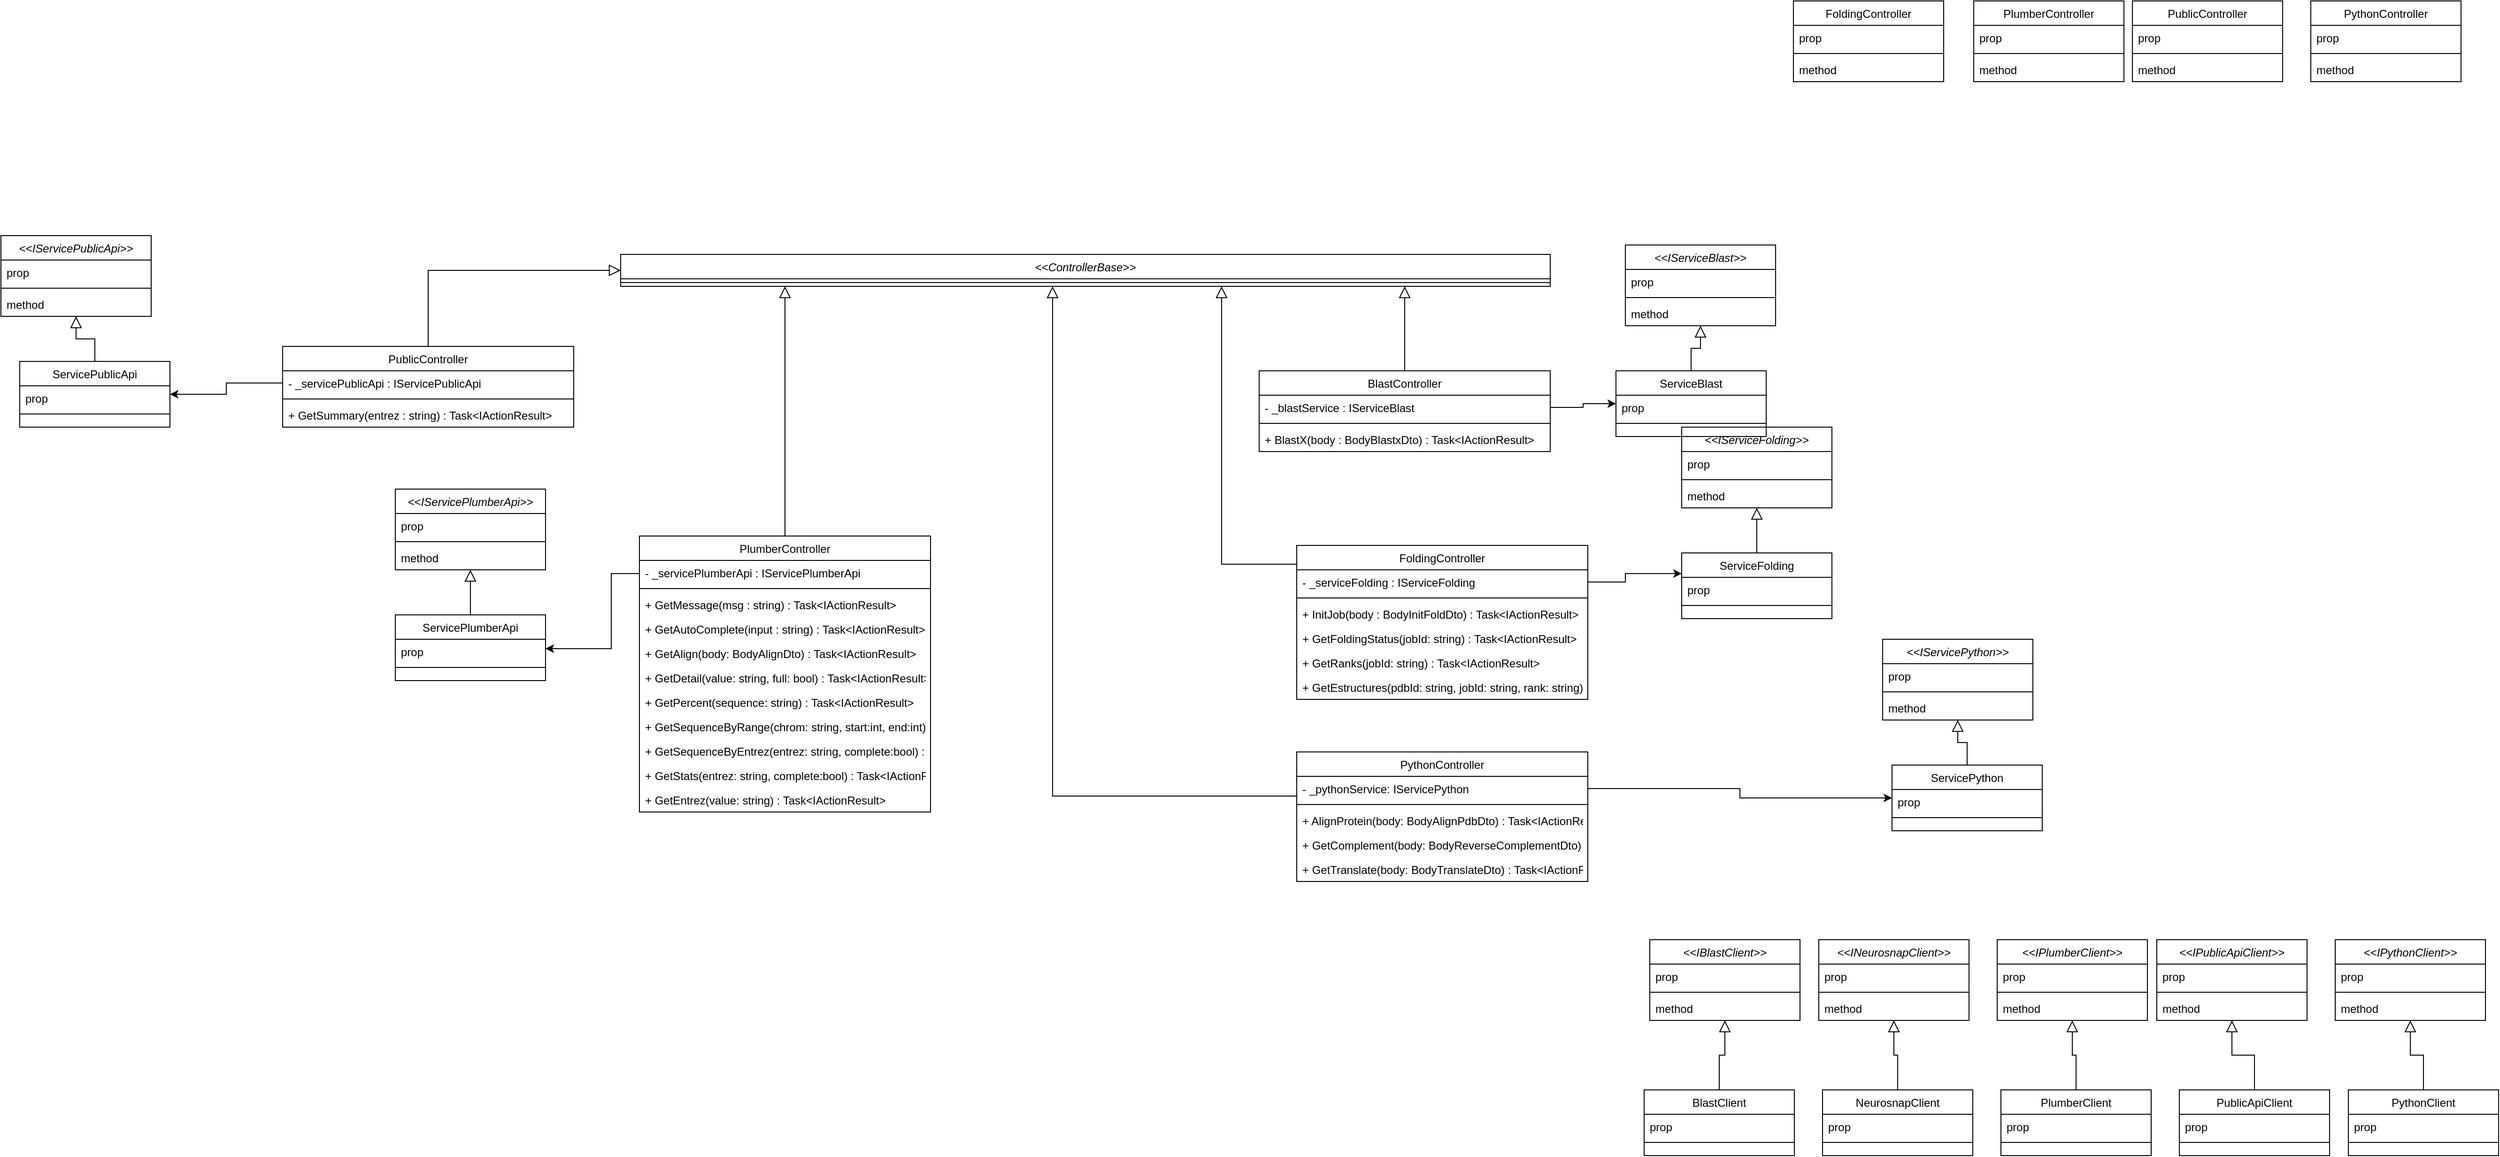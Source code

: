 <mxfile version="28.2.7">
  <diagram name="Page-1" id="tyk1b5Yv3DxGNbRm2OJT">
    <mxGraphModel dx="3796" dy="1954" grid="1" gridSize="10" guides="1" tooltips="1" connect="1" arrows="1" fold="1" page="1" pageScale="1" pageWidth="827" pageHeight="1169" math="0" shadow="0">
      <root>
        <mxCell id="0" />
        <mxCell id="1" parent="0" />
        <mxCell id="YwcAQAlFdVdN4BI-nAPj-1" value="&lt;&lt;IBlastClient&gt;&gt;" style="swimlane;fontStyle=2;align=center;verticalAlign=top;childLayout=stackLayout;horizontal=1;startSize=26;horizontalStack=0;resizeParent=1;resizeLast=0;collapsible=1;marginBottom=0;rounded=0;shadow=0;strokeWidth=1;" parent="1" vertex="1">
          <mxGeometry x="166" y="500" width="160" height="86" as="geometry">
            <mxRectangle x="230" y="140" width="160" height="26" as="alternateBounds" />
          </mxGeometry>
        </mxCell>
        <mxCell id="YwcAQAlFdVdN4BI-nAPj-2" value="prop" style="text;align=left;verticalAlign=top;spacingLeft=4;spacingRight=4;overflow=hidden;rotatable=0;points=[[0,0.5],[1,0.5]];portConstraint=eastwest;" parent="YwcAQAlFdVdN4BI-nAPj-1" vertex="1">
          <mxGeometry y="26" width="160" height="26" as="geometry" />
        </mxCell>
        <mxCell id="YwcAQAlFdVdN4BI-nAPj-5" value="" style="line;html=1;strokeWidth=1;align=left;verticalAlign=middle;spacingTop=-1;spacingLeft=3;spacingRight=3;rotatable=0;labelPosition=right;points=[];portConstraint=eastwest;" parent="YwcAQAlFdVdN4BI-nAPj-1" vertex="1">
          <mxGeometry y="52" width="160" height="8" as="geometry" />
        </mxCell>
        <mxCell id="YwcAQAlFdVdN4BI-nAPj-6" value="method" style="text;align=left;verticalAlign=top;spacingLeft=4;spacingRight=4;overflow=hidden;rotatable=0;points=[[0,0.5],[1,0.5]];portConstraint=eastwest;" parent="YwcAQAlFdVdN4BI-nAPj-1" vertex="1">
          <mxGeometry y="60" width="160" height="26" as="geometry" />
        </mxCell>
        <mxCell id="YwcAQAlFdVdN4BI-nAPj-14" value="BlastClient" style="swimlane;fontStyle=0;align=center;verticalAlign=top;childLayout=stackLayout;horizontal=1;startSize=26;horizontalStack=0;resizeParent=1;resizeLast=0;collapsible=1;marginBottom=0;rounded=0;shadow=0;strokeWidth=1;" parent="1" vertex="1">
          <mxGeometry x="160" y="660" width="160" height="70" as="geometry">
            <mxRectangle x="340" y="380" width="170" height="26" as="alternateBounds" />
          </mxGeometry>
        </mxCell>
        <mxCell id="YwcAQAlFdVdN4BI-nAPj-15" value="prop" style="text;align=left;verticalAlign=top;spacingLeft=4;spacingRight=4;overflow=hidden;rotatable=0;points=[[0,0.5],[1,0.5]];portConstraint=eastwest;" parent="YwcAQAlFdVdN4BI-nAPj-14" vertex="1">
          <mxGeometry y="26" width="160" height="26" as="geometry" />
        </mxCell>
        <mxCell id="YwcAQAlFdVdN4BI-nAPj-16" value="" style="line;html=1;strokeWidth=1;align=left;verticalAlign=middle;spacingTop=-1;spacingLeft=3;spacingRight=3;rotatable=0;labelPosition=right;points=[];portConstraint=eastwest;" parent="YwcAQAlFdVdN4BI-nAPj-14" vertex="1">
          <mxGeometry y="52" width="160" height="8" as="geometry" />
        </mxCell>
        <mxCell id="YwcAQAlFdVdN4BI-nAPj-17" value="" style="endArrow=block;endSize=10;endFill=0;shadow=0;strokeWidth=1;rounded=0;curved=0;edgeStyle=elbowEdgeStyle;elbow=vertical;" parent="1" source="YwcAQAlFdVdN4BI-nAPj-87" target="YwcAQAlFdVdN4BI-nAPj-31" edge="1">
          <mxGeometry width="160" relative="1" as="geometry">
            <mxPoint x="150" y="673" as="sourcePoint" />
            <mxPoint x="250" y="571" as="targetPoint" />
          </mxGeometry>
        </mxCell>
        <mxCell id="YwcAQAlFdVdN4BI-nAPj-31" value="&lt;&lt;INeurosnapClient&gt;&gt;" style="swimlane;fontStyle=2;align=center;verticalAlign=top;childLayout=stackLayout;horizontal=1;startSize=26;horizontalStack=0;resizeParent=1;resizeLast=0;collapsible=1;marginBottom=0;rounded=0;shadow=0;strokeWidth=1;" parent="1" vertex="1">
          <mxGeometry x="346" y="500" width="160" height="86" as="geometry">
            <mxRectangle x="230" y="140" width="160" height="26" as="alternateBounds" />
          </mxGeometry>
        </mxCell>
        <mxCell id="YwcAQAlFdVdN4BI-nAPj-32" value="prop" style="text;align=left;verticalAlign=top;spacingLeft=4;spacingRight=4;overflow=hidden;rotatable=0;points=[[0,0.5],[1,0.5]];portConstraint=eastwest;" parent="YwcAQAlFdVdN4BI-nAPj-31" vertex="1">
          <mxGeometry y="26" width="160" height="26" as="geometry" />
        </mxCell>
        <mxCell id="YwcAQAlFdVdN4BI-nAPj-33" value="" style="line;html=1;strokeWidth=1;align=left;verticalAlign=middle;spacingTop=-1;spacingLeft=3;spacingRight=3;rotatable=0;labelPosition=right;points=[];portConstraint=eastwest;" parent="YwcAQAlFdVdN4BI-nAPj-31" vertex="1">
          <mxGeometry y="52" width="160" height="8" as="geometry" />
        </mxCell>
        <mxCell id="YwcAQAlFdVdN4BI-nAPj-34" value="method" style="text;align=left;verticalAlign=top;spacingLeft=4;spacingRight=4;overflow=hidden;rotatable=0;points=[[0,0.5],[1,0.5]];portConstraint=eastwest;" parent="YwcAQAlFdVdN4BI-nAPj-31" vertex="1">
          <mxGeometry y="60" width="160" height="26" as="geometry" />
        </mxCell>
        <mxCell id="YwcAQAlFdVdN4BI-nAPj-35" value="&lt;&lt;IPlumberClient&gt;&gt;" style="swimlane;fontStyle=2;align=center;verticalAlign=top;childLayout=stackLayout;horizontal=1;startSize=26;horizontalStack=0;resizeParent=1;resizeLast=0;collapsible=1;marginBottom=0;rounded=0;shadow=0;strokeWidth=1;" parent="1" vertex="1">
          <mxGeometry x="536" y="500" width="160" height="86" as="geometry">
            <mxRectangle x="230" y="140" width="160" height="26" as="alternateBounds" />
          </mxGeometry>
        </mxCell>
        <mxCell id="YwcAQAlFdVdN4BI-nAPj-36" value="prop" style="text;align=left;verticalAlign=top;spacingLeft=4;spacingRight=4;overflow=hidden;rotatable=0;points=[[0,0.5],[1,0.5]];portConstraint=eastwest;" parent="YwcAQAlFdVdN4BI-nAPj-35" vertex="1">
          <mxGeometry y="26" width="160" height="26" as="geometry" />
        </mxCell>
        <mxCell id="YwcAQAlFdVdN4BI-nAPj-37" value="" style="line;html=1;strokeWidth=1;align=left;verticalAlign=middle;spacingTop=-1;spacingLeft=3;spacingRight=3;rotatable=0;labelPosition=right;points=[];portConstraint=eastwest;" parent="YwcAQAlFdVdN4BI-nAPj-35" vertex="1">
          <mxGeometry y="52" width="160" height="8" as="geometry" />
        </mxCell>
        <mxCell id="YwcAQAlFdVdN4BI-nAPj-38" value="method" style="text;align=left;verticalAlign=top;spacingLeft=4;spacingRight=4;overflow=hidden;rotatable=0;points=[[0,0.5],[1,0.5]];portConstraint=eastwest;" parent="YwcAQAlFdVdN4BI-nAPj-35" vertex="1">
          <mxGeometry y="60" width="160" height="26" as="geometry" />
        </mxCell>
        <mxCell id="YwcAQAlFdVdN4BI-nAPj-39" value="&lt;&lt;IPublicApiClient&gt;&gt;" style="swimlane;fontStyle=2;align=center;verticalAlign=top;childLayout=stackLayout;horizontal=1;startSize=26;horizontalStack=0;resizeParent=1;resizeLast=0;collapsible=1;marginBottom=0;rounded=0;shadow=0;strokeWidth=1;" parent="1" vertex="1">
          <mxGeometry x="706" y="500" width="160" height="86" as="geometry">
            <mxRectangle x="230" y="140" width="160" height="26" as="alternateBounds" />
          </mxGeometry>
        </mxCell>
        <mxCell id="YwcAQAlFdVdN4BI-nAPj-40" value="prop" style="text;align=left;verticalAlign=top;spacingLeft=4;spacingRight=4;overflow=hidden;rotatable=0;points=[[0,0.5],[1,0.5]];portConstraint=eastwest;" parent="YwcAQAlFdVdN4BI-nAPj-39" vertex="1">
          <mxGeometry y="26" width="160" height="26" as="geometry" />
        </mxCell>
        <mxCell id="YwcAQAlFdVdN4BI-nAPj-41" value="" style="line;html=1;strokeWidth=1;align=left;verticalAlign=middle;spacingTop=-1;spacingLeft=3;spacingRight=3;rotatable=0;labelPosition=right;points=[];portConstraint=eastwest;" parent="YwcAQAlFdVdN4BI-nAPj-39" vertex="1">
          <mxGeometry y="52" width="160" height="8" as="geometry" />
        </mxCell>
        <mxCell id="YwcAQAlFdVdN4BI-nAPj-42" value="method" style="text;align=left;verticalAlign=top;spacingLeft=4;spacingRight=4;overflow=hidden;rotatable=0;points=[[0,0.5],[1,0.5]];portConstraint=eastwest;" parent="YwcAQAlFdVdN4BI-nAPj-39" vertex="1">
          <mxGeometry y="60" width="160" height="26" as="geometry" />
        </mxCell>
        <mxCell id="YwcAQAlFdVdN4BI-nAPj-43" value="&lt;&lt;IPythonClient&gt;&gt;" style="swimlane;fontStyle=2;align=center;verticalAlign=top;childLayout=stackLayout;horizontal=1;startSize=26;horizontalStack=0;resizeParent=1;resizeLast=0;collapsible=1;marginBottom=0;rounded=0;shadow=0;strokeWidth=1;" parent="1" vertex="1">
          <mxGeometry x="896" y="500" width="160" height="86" as="geometry">
            <mxRectangle x="230" y="140" width="160" height="26" as="alternateBounds" />
          </mxGeometry>
        </mxCell>
        <mxCell id="YwcAQAlFdVdN4BI-nAPj-44" value="prop" style="text;align=left;verticalAlign=top;spacingLeft=4;spacingRight=4;overflow=hidden;rotatable=0;points=[[0,0.5],[1,0.5]];portConstraint=eastwest;" parent="YwcAQAlFdVdN4BI-nAPj-43" vertex="1">
          <mxGeometry y="26" width="160" height="26" as="geometry" />
        </mxCell>
        <mxCell id="YwcAQAlFdVdN4BI-nAPj-45" value="" style="line;html=1;strokeWidth=1;align=left;verticalAlign=middle;spacingTop=-1;spacingLeft=3;spacingRight=3;rotatable=0;labelPosition=right;points=[];portConstraint=eastwest;" parent="YwcAQAlFdVdN4BI-nAPj-43" vertex="1">
          <mxGeometry y="52" width="160" height="8" as="geometry" />
        </mxCell>
        <mxCell id="YwcAQAlFdVdN4BI-nAPj-46" value="method" style="text;align=left;verticalAlign=top;spacingLeft=4;spacingRight=4;overflow=hidden;rotatable=0;points=[[0,0.5],[1,0.5]];portConstraint=eastwest;" parent="YwcAQAlFdVdN4BI-nAPj-43" vertex="1">
          <mxGeometry y="60" width="160" height="26" as="geometry" />
        </mxCell>
        <mxCell id="YwcAQAlFdVdN4BI-nAPj-47" value="&lt;&lt;IServiceBlast&gt;&gt;" style="swimlane;fontStyle=2;align=center;verticalAlign=top;childLayout=stackLayout;horizontal=1;startSize=26;horizontalStack=0;resizeParent=1;resizeLast=0;collapsible=1;marginBottom=0;rounded=0;shadow=0;strokeWidth=1;" parent="1" vertex="1">
          <mxGeometry x="140" y="-240" width="160" height="86" as="geometry">
            <mxRectangle x="230" y="140" width="160" height="26" as="alternateBounds" />
          </mxGeometry>
        </mxCell>
        <mxCell id="YwcAQAlFdVdN4BI-nAPj-48" value="prop" style="text;align=left;verticalAlign=top;spacingLeft=4;spacingRight=4;overflow=hidden;rotatable=0;points=[[0,0.5],[1,0.5]];portConstraint=eastwest;" parent="YwcAQAlFdVdN4BI-nAPj-47" vertex="1">
          <mxGeometry y="26" width="160" height="26" as="geometry" />
        </mxCell>
        <mxCell id="YwcAQAlFdVdN4BI-nAPj-49" value="" style="line;html=1;strokeWidth=1;align=left;verticalAlign=middle;spacingTop=-1;spacingLeft=3;spacingRight=3;rotatable=0;labelPosition=right;points=[];portConstraint=eastwest;" parent="YwcAQAlFdVdN4BI-nAPj-47" vertex="1">
          <mxGeometry y="52" width="160" height="8" as="geometry" />
        </mxCell>
        <mxCell id="YwcAQAlFdVdN4BI-nAPj-50" value="method" style="text;align=left;verticalAlign=top;spacingLeft=4;spacingRight=4;overflow=hidden;rotatable=0;points=[[0,0.5],[1,0.5]];portConstraint=eastwest;" parent="YwcAQAlFdVdN4BI-nAPj-47" vertex="1">
          <mxGeometry y="60" width="160" height="26" as="geometry" />
        </mxCell>
        <mxCell id="YwcAQAlFdVdN4BI-nAPj-51" value="&lt;&lt;IServiceFolding&gt;&gt;" style="swimlane;fontStyle=2;align=center;verticalAlign=top;childLayout=stackLayout;horizontal=1;startSize=26;horizontalStack=0;resizeParent=1;resizeLast=0;collapsible=1;marginBottom=0;rounded=0;shadow=0;strokeWidth=1;" parent="1" vertex="1">
          <mxGeometry x="200" y="-46" width="160" height="86" as="geometry">
            <mxRectangle x="230" y="140" width="160" height="26" as="alternateBounds" />
          </mxGeometry>
        </mxCell>
        <mxCell id="YwcAQAlFdVdN4BI-nAPj-52" value="prop" style="text;align=left;verticalAlign=top;spacingLeft=4;spacingRight=4;overflow=hidden;rotatable=0;points=[[0,0.5],[1,0.5]];portConstraint=eastwest;" parent="YwcAQAlFdVdN4BI-nAPj-51" vertex="1">
          <mxGeometry y="26" width="160" height="26" as="geometry" />
        </mxCell>
        <mxCell id="YwcAQAlFdVdN4BI-nAPj-53" value="" style="line;html=1;strokeWidth=1;align=left;verticalAlign=middle;spacingTop=-1;spacingLeft=3;spacingRight=3;rotatable=0;labelPosition=right;points=[];portConstraint=eastwest;" parent="YwcAQAlFdVdN4BI-nAPj-51" vertex="1">
          <mxGeometry y="52" width="160" height="8" as="geometry" />
        </mxCell>
        <mxCell id="YwcAQAlFdVdN4BI-nAPj-54" value="method" style="text;align=left;verticalAlign=top;spacingLeft=4;spacingRight=4;overflow=hidden;rotatable=0;points=[[0,0.5],[1,0.5]];portConstraint=eastwest;" parent="YwcAQAlFdVdN4BI-nAPj-51" vertex="1">
          <mxGeometry y="60" width="160" height="26" as="geometry" />
        </mxCell>
        <mxCell id="YwcAQAlFdVdN4BI-nAPj-67" value="BlastController" style="swimlane;fontStyle=0;align=center;verticalAlign=top;childLayout=stackLayout;horizontal=1;startSize=26;horizontalStack=0;resizeParent=1;resizeLast=0;collapsible=1;marginBottom=0;rounded=0;shadow=0;strokeWidth=1;" parent="1" vertex="1">
          <mxGeometry x="-250" y="-106" width="310" height="86" as="geometry">
            <mxRectangle x="230" y="140" width="160" height="26" as="alternateBounds" />
          </mxGeometry>
        </mxCell>
        <mxCell id="YwcAQAlFdVdN4BI-nAPj-68" value="- _blastService : IServiceBlast" style="text;align=left;verticalAlign=top;spacingLeft=4;spacingRight=4;overflow=hidden;rotatable=0;points=[[0,0.5],[1,0.5]];portConstraint=eastwest;" parent="YwcAQAlFdVdN4BI-nAPj-67" vertex="1">
          <mxGeometry y="26" width="310" height="26" as="geometry" />
        </mxCell>
        <mxCell id="YwcAQAlFdVdN4BI-nAPj-69" value="" style="line;html=1;strokeWidth=1;align=left;verticalAlign=middle;spacingTop=-1;spacingLeft=3;spacingRight=3;rotatable=0;labelPosition=right;points=[];portConstraint=eastwest;" parent="YwcAQAlFdVdN4BI-nAPj-67" vertex="1">
          <mxGeometry y="52" width="310" height="8" as="geometry" />
        </mxCell>
        <mxCell id="YwcAQAlFdVdN4BI-nAPj-70" value="+ BlastX(body : BodyBlastxDto) : Task&lt;IActionResult&gt;" style="text;align=left;verticalAlign=top;spacingLeft=4;spacingRight=4;overflow=hidden;rotatable=0;points=[[0,0.5],[1,0.5]];portConstraint=eastwest;" parent="YwcAQAlFdVdN4BI-nAPj-67" vertex="1">
          <mxGeometry y="60" width="310" height="26" as="geometry" />
        </mxCell>
        <mxCell id="YwcAQAlFdVdN4BI-nAPj-71" value="FoldingController" style="swimlane;fontStyle=0;align=center;verticalAlign=top;childLayout=stackLayout;horizontal=1;startSize=26;horizontalStack=0;resizeParent=1;resizeLast=0;collapsible=1;marginBottom=0;rounded=0;shadow=0;strokeWidth=1;" parent="1" vertex="1">
          <mxGeometry x="319" y="-500" width="160" height="86" as="geometry">
            <mxRectangle x="230" y="140" width="160" height="26" as="alternateBounds" />
          </mxGeometry>
        </mxCell>
        <mxCell id="YwcAQAlFdVdN4BI-nAPj-72" value="prop" style="text;align=left;verticalAlign=top;spacingLeft=4;spacingRight=4;overflow=hidden;rotatable=0;points=[[0,0.5],[1,0.5]];portConstraint=eastwest;" parent="YwcAQAlFdVdN4BI-nAPj-71" vertex="1">
          <mxGeometry y="26" width="160" height="26" as="geometry" />
        </mxCell>
        <mxCell id="YwcAQAlFdVdN4BI-nAPj-73" value="" style="line;html=1;strokeWidth=1;align=left;verticalAlign=middle;spacingTop=-1;spacingLeft=3;spacingRight=3;rotatable=0;labelPosition=right;points=[];portConstraint=eastwest;" parent="YwcAQAlFdVdN4BI-nAPj-71" vertex="1">
          <mxGeometry y="52" width="160" height="8" as="geometry" />
        </mxCell>
        <mxCell id="YwcAQAlFdVdN4BI-nAPj-74" value="method" style="text;align=left;verticalAlign=top;spacingLeft=4;spacingRight=4;overflow=hidden;rotatable=0;points=[[0,0.5],[1,0.5]];portConstraint=eastwest;" parent="YwcAQAlFdVdN4BI-nAPj-71" vertex="1">
          <mxGeometry y="60" width="160" height="26" as="geometry" />
        </mxCell>
        <mxCell id="YwcAQAlFdVdN4BI-nAPj-75" value="PlumberController" style="swimlane;fontStyle=0;align=center;verticalAlign=top;childLayout=stackLayout;horizontal=1;startSize=26;horizontalStack=0;resizeParent=1;resizeLast=0;collapsible=1;marginBottom=0;rounded=0;shadow=0;strokeWidth=1;" parent="1" vertex="1">
          <mxGeometry x="511" y="-500" width="160" height="86" as="geometry">
            <mxRectangle x="230" y="140" width="160" height="26" as="alternateBounds" />
          </mxGeometry>
        </mxCell>
        <mxCell id="YwcAQAlFdVdN4BI-nAPj-76" value="prop" style="text;align=left;verticalAlign=top;spacingLeft=4;spacingRight=4;overflow=hidden;rotatable=0;points=[[0,0.5],[1,0.5]];portConstraint=eastwest;" parent="YwcAQAlFdVdN4BI-nAPj-75" vertex="1">
          <mxGeometry y="26" width="160" height="26" as="geometry" />
        </mxCell>
        <mxCell id="YwcAQAlFdVdN4BI-nAPj-77" value="" style="line;html=1;strokeWidth=1;align=left;verticalAlign=middle;spacingTop=-1;spacingLeft=3;spacingRight=3;rotatable=0;labelPosition=right;points=[];portConstraint=eastwest;" parent="YwcAQAlFdVdN4BI-nAPj-75" vertex="1">
          <mxGeometry y="52" width="160" height="8" as="geometry" />
        </mxCell>
        <mxCell id="YwcAQAlFdVdN4BI-nAPj-78" value="method" style="text;align=left;verticalAlign=top;spacingLeft=4;spacingRight=4;overflow=hidden;rotatable=0;points=[[0,0.5],[1,0.5]];portConstraint=eastwest;" parent="YwcAQAlFdVdN4BI-nAPj-75" vertex="1">
          <mxGeometry y="60" width="160" height="26" as="geometry" />
        </mxCell>
        <mxCell id="YwcAQAlFdVdN4BI-nAPj-79" value="PublicController" style="swimlane;fontStyle=0;align=center;verticalAlign=top;childLayout=stackLayout;horizontal=1;startSize=26;horizontalStack=0;resizeParent=1;resizeLast=0;collapsible=1;marginBottom=0;rounded=0;shadow=0;strokeWidth=1;" parent="1" vertex="1">
          <mxGeometry x="680" y="-500" width="160" height="86" as="geometry">
            <mxRectangle x="230" y="140" width="160" height="26" as="alternateBounds" />
          </mxGeometry>
        </mxCell>
        <mxCell id="YwcAQAlFdVdN4BI-nAPj-80" value="prop" style="text;align=left;verticalAlign=top;spacingLeft=4;spacingRight=4;overflow=hidden;rotatable=0;points=[[0,0.5],[1,0.5]];portConstraint=eastwest;" parent="YwcAQAlFdVdN4BI-nAPj-79" vertex="1">
          <mxGeometry y="26" width="160" height="26" as="geometry" />
        </mxCell>
        <mxCell id="YwcAQAlFdVdN4BI-nAPj-81" value="" style="line;html=1;strokeWidth=1;align=left;verticalAlign=middle;spacingTop=-1;spacingLeft=3;spacingRight=3;rotatable=0;labelPosition=right;points=[];portConstraint=eastwest;" parent="YwcAQAlFdVdN4BI-nAPj-79" vertex="1">
          <mxGeometry y="52" width="160" height="8" as="geometry" />
        </mxCell>
        <mxCell id="YwcAQAlFdVdN4BI-nAPj-82" value="method" style="text;align=left;verticalAlign=top;spacingLeft=4;spacingRight=4;overflow=hidden;rotatable=0;points=[[0,0.5],[1,0.5]];portConstraint=eastwest;" parent="YwcAQAlFdVdN4BI-nAPj-79" vertex="1">
          <mxGeometry y="60" width="160" height="26" as="geometry" />
        </mxCell>
        <mxCell id="YwcAQAlFdVdN4BI-nAPj-83" value="PythonController" style="swimlane;fontStyle=0;align=center;verticalAlign=top;childLayout=stackLayout;horizontal=1;startSize=26;horizontalStack=0;resizeParent=1;resizeLast=0;collapsible=1;marginBottom=0;rounded=0;shadow=0;strokeWidth=1;" parent="1" vertex="1">
          <mxGeometry x="870" y="-500" width="160" height="86" as="geometry">
            <mxRectangle x="230" y="140" width="160" height="26" as="alternateBounds" />
          </mxGeometry>
        </mxCell>
        <mxCell id="YwcAQAlFdVdN4BI-nAPj-84" value="prop" style="text;align=left;verticalAlign=top;spacingLeft=4;spacingRight=4;overflow=hidden;rotatable=0;points=[[0,0.5],[1,0.5]];portConstraint=eastwest;" parent="YwcAQAlFdVdN4BI-nAPj-83" vertex="1">
          <mxGeometry y="26" width="160" height="26" as="geometry" />
        </mxCell>
        <mxCell id="YwcAQAlFdVdN4BI-nAPj-85" value="" style="line;html=1;strokeWidth=1;align=left;verticalAlign=middle;spacingTop=-1;spacingLeft=3;spacingRight=3;rotatable=0;labelPosition=right;points=[];portConstraint=eastwest;" parent="YwcAQAlFdVdN4BI-nAPj-83" vertex="1">
          <mxGeometry y="52" width="160" height="8" as="geometry" />
        </mxCell>
        <mxCell id="YwcAQAlFdVdN4BI-nAPj-86" value="method" style="text;align=left;verticalAlign=top;spacingLeft=4;spacingRight=4;overflow=hidden;rotatable=0;points=[[0,0.5],[1,0.5]];portConstraint=eastwest;" parent="YwcAQAlFdVdN4BI-nAPj-83" vertex="1">
          <mxGeometry y="60" width="160" height="26" as="geometry" />
        </mxCell>
        <mxCell id="YwcAQAlFdVdN4BI-nAPj-87" value="NeurosnapClient" style="swimlane;fontStyle=0;align=center;verticalAlign=top;childLayout=stackLayout;horizontal=1;startSize=26;horizontalStack=0;resizeParent=1;resizeLast=0;collapsible=1;marginBottom=0;rounded=0;shadow=0;strokeWidth=1;" parent="1" vertex="1">
          <mxGeometry x="350" y="660" width="160" height="70" as="geometry">
            <mxRectangle x="340" y="380" width="170" height="26" as="alternateBounds" />
          </mxGeometry>
        </mxCell>
        <mxCell id="YwcAQAlFdVdN4BI-nAPj-88" value="prop" style="text;align=left;verticalAlign=top;spacingLeft=4;spacingRight=4;overflow=hidden;rotatable=0;points=[[0,0.5],[1,0.5]];portConstraint=eastwest;" parent="YwcAQAlFdVdN4BI-nAPj-87" vertex="1">
          <mxGeometry y="26" width="160" height="26" as="geometry" />
        </mxCell>
        <mxCell id="YwcAQAlFdVdN4BI-nAPj-89" value="" style="line;html=1;strokeWidth=1;align=left;verticalAlign=middle;spacingTop=-1;spacingLeft=3;spacingRight=3;rotatable=0;labelPosition=right;points=[];portConstraint=eastwest;" parent="YwcAQAlFdVdN4BI-nAPj-87" vertex="1">
          <mxGeometry y="52" width="160" height="8" as="geometry" />
        </mxCell>
        <mxCell id="YwcAQAlFdVdN4BI-nAPj-90" value="PlumberClient" style="swimlane;fontStyle=0;align=center;verticalAlign=top;childLayout=stackLayout;horizontal=1;startSize=26;horizontalStack=0;resizeParent=1;resizeLast=0;collapsible=1;marginBottom=0;rounded=0;shadow=0;strokeWidth=1;" parent="1" vertex="1">
          <mxGeometry x="540" y="660" width="160" height="70" as="geometry">
            <mxRectangle x="340" y="380" width="170" height="26" as="alternateBounds" />
          </mxGeometry>
        </mxCell>
        <mxCell id="YwcAQAlFdVdN4BI-nAPj-91" value="prop" style="text;align=left;verticalAlign=top;spacingLeft=4;spacingRight=4;overflow=hidden;rotatable=0;points=[[0,0.5],[1,0.5]];portConstraint=eastwest;" parent="YwcAQAlFdVdN4BI-nAPj-90" vertex="1">
          <mxGeometry y="26" width="160" height="26" as="geometry" />
        </mxCell>
        <mxCell id="YwcAQAlFdVdN4BI-nAPj-92" value="" style="line;html=1;strokeWidth=1;align=left;verticalAlign=middle;spacingTop=-1;spacingLeft=3;spacingRight=3;rotatable=0;labelPosition=right;points=[];portConstraint=eastwest;" parent="YwcAQAlFdVdN4BI-nAPj-90" vertex="1">
          <mxGeometry y="52" width="160" height="8" as="geometry" />
        </mxCell>
        <mxCell id="YwcAQAlFdVdN4BI-nAPj-93" value="PublicApiClient" style="swimlane;fontStyle=0;align=center;verticalAlign=top;childLayout=stackLayout;horizontal=1;startSize=26;horizontalStack=0;resizeParent=1;resizeLast=0;collapsible=1;marginBottom=0;rounded=0;shadow=0;strokeWidth=1;" parent="1" vertex="1">
          <mxGeometry x="730" y="660" width="160" height="70" as="geometry">
            <mxRectangle x="340" y="380" width="170" height="26" as="alternateBounds" />
          </mxGeometry>
        </mxCell>
        <mxCell id="YwcAQAlFdVdN4BI-nAPj-94" value="prop" style="text;align=left;verticalAlign=top;spacingLeft=4;spacingRight=4;overflow=hidden;rotatable=0;points=[[0,0.5],[1,0.5]];portConstraint=eastwest;" parent="YwcAQAlFdVdN4BI-nAPj-93" vertex="1">
          <mxGeometry y="26" width="160" height="26" as="geometry" />
        </mxCell>
        <mxCell id="YwcAQAlFdVdN4BI-nAPj-95" value="" style="line;html=1;strokeWidth=1;align=left;verticalAlign=middle;spacingTop=-1;spacingLeft=3;spacingRight=3;rotatable=0;labelPosition=right;points=[];portConstraint=eastwest;" parent="YwcAQAlFdVdN4BI-nAPj-93" vertex="1">
          <mxGeometry y="52" width="160" height="8" as="geometry" />
        </mxCell>
        <mxCell id="YwcAQAlFdVdN4BI-nAPj-96" value="PythonClient" style="swimlane;fontStyle=0;align=center;verticalAlign=top;childLayout=stackLayout;horizontal=1;startSize=26;horizontalStack=0;resizeParent=1;resizeLast=0;collapsible=1;marginBottom=0;rounded=0;shadow=0;strokeWidth=1;" parent="1" vertex="1">
          <mxGeometry x="910" y="660" width="160" height="70" as="geometry">
            <mxRectangle x="340" y="380" width="170" height="26" as="alternateBounds" />
          </mxGeometry>
        </mxCell>
        <mxCell id="YwcAQAlFdVdN4BI-nAPj-97" value="prop" style="text;align=left;verticalAlign=top;spacingLeft=4;spacingRight=4;overflow=hidden;rotatable=0;points=[[0,0.5],[1,0.5]];portConstraint=eastwest;" parent="YwcAQAlFdVdN4BI-nAPj-96" vertex="1">
          <mxGeometry y="26" width="160" height="26" as="geometry" />
        </mxCell>
        <mxCell id="YwcAQAlFdVdN4BI-nAPj-98" value="" style="line;html=1;strokeWidth=1;align=left;verticalAlign=middle;spacingTop=-1;spacingLeft=3;spacingRight=3;rotatable=0;labelPosition=right;points=[];portConstraint=eastwest;" parent="YwcAQAlFdVdN4BI-nAPj-96" vertex="1">
          <mxGeometry y="52" width="160" height="8" as="geometry" />
        </mxCell>
        <mxCell id="YwcAQAlFdVdN4BI-nAPj-99" value="" style="endArrow=block;endSize=10;endFill=0;shadow=0;strokeWidth=1;rounded=0;curved=0;edgeStyle=elbowEdgeStyle;elbow=vertical;" parent="1" source="YwcAQAlFdVdN4BI-nAPj-14" target="YwcAQAlFdVdN4BI-nAPj-1" edge="1">
          <mxGeometry width="160" relative="1" as="geometry">
            <mxPoint x="150" y="673" as="sourcePoint" />
            <mxPoint x="250" y="571" as="targetPoint" />
          </mxGeometry>
        </mxCell>
        <mxCell id="YwcAQAlFdVdN4BI-nAPj-100" value="" style="endArrow=block;endSize=10;endFill=0;shadow=0;strokeWidth=1;rounded=0;curved=0;edgeStyle=elbowEdgeStyle;elbow=vertical;" parent="1" source="YwcAQAlFdVdN4BI-nAPj-90" target="YwcAQAlFdVdN4BI-nAPj-35" edge="1">
          <mxGeometry width="160" relative="1" as="geometry">
            <mxPoint x="150" y="673" as="sourcePoint" />
            <mxPoint x="250" y="571" as="targetPoint" />
          </mxGeometry>
        </mxCell>
        <mxCell id="YwcAQAlFdVdN4BI-nAPj-101" value="" style="endArrow=block;endSize=10;endFill=0;shadow=0;strokeWidth=1;rounded=0;curved=0;edgeStyle=elbowEdgeStyle;elbow=vertical;" parent="1" source="YwcAQAlFdVdN4BI-nAPj-96" target="YwcAQAlFdVdN4BI-nAPj-43" edge="1">
          <mxGeometry width="160" relative="1" as="geometry">
            <mxPoint x="150" y="673" as="sourcePoint" />
            <mxPoint x="250" y="571" as="targetPoint" />
          </mxGeometry>
        </mxCell>
        <mxCell id="YwcAQAlFdVdN4BI-nAPj-102" value="" style="endArrow=block;endSize=10;endFill=0;shadow=0;strokeWidth=1;rounded=0;curved=0;edgeStyle=elbowEdgeStyle;elbow=vertical;" parent="1" source="YwcAQAlFdVdN4BI-nAPj-93" target="YwcAQAlFdVdN4BI-nAPj-39" edge="1">
          <mxGeometry width="160" relative="1" as="geometry">
            <mxPoint x="150" y="673" as="sourcePoint" />
            <mxPoint x="250" y="571" as="targetPoint" />
          </mxGeometry>
        </mxCell>
        <mxCell id="YwcAQAlFdVdN4BI-nAPj-103" value="ServiceBlast" style="swimlane;fontStyle=0;align=center;verticalAlign=top;childLayout=stackLayout;horizontal=1;startSize=26;horizontalStack=0;resizeParent=1;resizeLast=0;collapsible=1;marginBottom=0;rounded=0;shadow=0;strokeWidth=1;" parent="1" vertex="1">
          <mxGeometry x="130" y="-106" width="160" height="70" as="geometry">
            <mxRectangle x="340" y="380" width="170" height="26" as="alternateBounds" />
          </mxGeometry>
        </mxCell>
        <mxCell id="YwcAQAlFdVdN4BI-nAPj-104" value="prop" style="text;align=left;verticalAlign=top;spacingLeft=4;spacingRight=4;overflow=hidden;rotatable=0;points=[[0,0.5],[1,0.5]];portConstraint=eastwest;" parent="YwcAQAlFdVdN4BI-nAPj-103" vertex="1">
          <mxGeometry y="26" width="160" height="26" as="geometry" />
        </mxCell>
        <mxCell id="YwcAQAlFdVdN4BI-nAPj-105" value="" style="line;html=1;strokeWidth=1;align=left;verticalAlign=middle;spacingTop=-1;spacingLeft=3;spacingRight=3;rotatable=0;labelPosition=right;points=[];portConstraint=eastwest;" parent="YwcAQAlFdVdN4BI-nAPj-103" vertex="1">
          <mxGeometry y="52" width="160" height="8" as="geometry" />
        </mxCell>
        <mxCell id="YwcAQAlFdVdN4BI-nAPj-106" value="" style="endArrow=block;endSize=10;endFill=0;shadow=0;strokeWidth=1;rounded=0;curved=0;edgeStyle=elbowEdgeStyle;elbow=vertical;" parent="1" source="YwcAQAlFdVdN4BI-nAPj-107" target="YwcAQAlFdVdN4BI-nAPj-51" edge="1">
          <mxGeometry width="160" relative="1" as="geometry">
            <mxPoint y="101" as="sourcePoint" />
            <mxPoint x="270" y="-66" as="targetPoint" />
          </mxGeometry>
        </mxCell>
        <mxCell id="YwcAQAlFdVdN4BI-nAPj-107" value="ServiceFolding" style="swimlane;fontStyle=0;align=center;verticalAlign=top;childLayout=stackLayout;horizontal=1;startSize=26;horizontalStack=0;resizeParent=1;resizeLast=0;collapsible=1;marginBottom=0;rounded=0;shadow=0;strokeWidth=1;" parent="1" vertex="1">
          <mxGeometry x="200" y="88" width="160" height="70" as="geometry">
            <mxRectangle x="340" y="380" width="170" height="26" as="alternateBounds" />
          </mxGeometry>
        </mxCell>
        <mxCell id="YwcAQAlFdVdN4BI-nAPj-108" value="prop" style="text;align=left;verticalAlign=top;spacingLeft=4;spacingRight=4;overflow=hidden;rotatable=0;points=[[0,0.5],[1,0.5]];portConstraint=eastwest;" parent="YwcAQAlFdVdN4BI-nAPj-107" vertex="1">
          <mxGeometry y="26" width="160" height="26" as="geometry" />
        </mxCell>
        <mxCell id="YwcAQAlFdVdN4BI-nAPj-109" value="" style="line;html=1;strokeWidth=1;align=left;verticalAlign=middle;spacingTop=-1;spacingLeft=3;spacingRight=3;rotatable=0;labelPosition=right;points=[];portConstraint=eastwest;" parent="YwcAQAlFdVdN4BI-nAPj-107" vertex="1">
          <mxGeometry y="52" width="160" height="8" as="geometry" />
        </mxCell>
        <mxCell id="YwcAQAlFdVdN4BI-nAPj-119" value="" style="endArrow=block;endSize=10;endFill=0;shadow=0;strokeWidth=1;rounded=0;curved=0;edgeStyle=elbowEdgeStyle;elbow=vertical;" parent="1" source="YwcAQAlFdVdN4BI-nAPj-103" target="YwcAQAlFdVdN4BI-nAPj-47" edge="1">
          <mxGeometry width="160" relative="1" as="geometry">
            <mxPoint x="120" y="-93" as="sourcePoint" />
            <mxPoint x="210" y="-260" as="targetPoint" />
          </mxGeometry>
        </mxCell>
        <mxCell id="vpIYbT9sheXWyb2JyNE9-1" style="edgeStyle=orthogonalEdgeStyle;rounded=0;orthogonalLoop=1;jettySize=auto;html=1;" edge="1" parent="1" source="YwcAQAlFdVdN4BI-nAPj-68" target="YwcAQAlFdVdN4BI-nAPj-103">
          <mxGeometry relative="1" as="geometry" />
        </mxCell>
        <mxCell id="vpIYbT9sheXWyb2JyNE9-2" value="PlumberController" style="swimlane;fontStyle=0;align=center;verticalAlign=top;childLayout=stackLayout;horizontal=1;startSize=26;horizontalStack=0;resizeParent=1;resizeLast=0;collapsible=1;marginBottom=0;rounded=0;shadow=0;strokeWidth=1;" vertex="1" parent="1">
          <mxGeometry x="-910" y="70" width="310" height="294" as="geometry">
            <mxRectangle x="230" y="140" width="160" height="26" as="alternateBounds" />
          </mxGeometry>
        </mxCell>
        <mxCell id="vpIYbT9sheXWyb2JyNE9-3" value="- _servicePlumberApi : IServicePlumberApi" style="text;align=left;verticalAlign=top;spacingLeft=4;spacingRight=4;overflow=hidden;rotatable=0;points=[[0,0.5],[1,0.5]];portConstraint=eastwest;" vertex="1" parent="vpIYbT9sheXWyb2JyNE9-2">
          <mxGeometry y="26" width="310" height="26" as="geometry" />
        </mxCell>
        <mxCell id="vpIYbT9sheXWyb2JyNE9-4" value="" style="line;html=1;strokeWidth=1;align=left;verticalAlign=middle;spacingTop=-1;spacingLeft=3;spacingRight=3;rotatable=0;labelPosition=right;points=[];portConstraint=eastwest;" vertex="1" parent="vpIYbT9sheXWyb2JyNE9-2">
          <mxGeometry y="52" width="310" height="8" as="geometry" />
        </mxCell>
        <mxCell id="vpIYbT9sheXWyb2JyNE9-5" value="+ GetMessage(msg : string) : Task&lt;IActionResult&gt;" style="text;align=left;verticalAlign=top;spacingLeft=4;spacingRight=4;overflow=hidden;rotatable=0;points=[[0,0.5],[1,0.5]];portConstraint=eastwest;" vertex="1" parent="vpIYbT9sheXWyb2JyNE9-2">
          <mxGeometry y="60" width="310" height="26" as="geometry" />
        </mxCell>
        <mxCell id="vpIYbT9sheXWyb2JyNE9-45" value="+ GetAutoComplete(input : string) : Task&lt;IActionResult&gt;" style="text;align=left;verticalAlign=top;spacingLeft=4;spacingRight=4;overflow=hidden;rotatable=0;points=[[0,0.5],[1,0.5]];portConstraint=eastwest;" vertex="1" parent="vpIYbT9sheXWyb2JyNE9-2">
          <mxGeometry y="86" width="310" height="26" as="geometry" />
        </mxCell>
        <mxCell id="vpIYbT9sheXWyb2JyNE9-46" value="+ GetAlign(body: BodyAlignDto) : Task&lt;IActionResult&gt;" style="text;align=left;verticalAlign=top;spacingLeft=4;spacingRight=4;overflow=hidden;rotatable=0;points=[[0,0.5],[1,0.5]];portConstraint=eastwest;" vertex="1" parent="vpIYbT9sheXWyb2JyNE9-2">
          <mxGeometry y="112" width="310" height="26" as="geometry" />
        </mxCell>
        <mxCell id="vpIYbT9sheXWyb2JyNE9-47" value="+ GetDetail(value: string, full: bool) : Task&lt;IActionResult&gt;" style="text;align=left;verticalAlign=top;spacingLeft=4;spacingRight=4;overflow=hidden;rotatable=0;points=[[0,0.5],[1,0.5]];portConstraint=eastwest;" vertex="1" parent="vpIYbT9sheXWyb2JyNE9-2">
          <mxGeometry y="138" width="310" height="26" as="geometry" />
        </mxCell>
        <mxCell id="vpIYbT9sheXWyb2JyNE9-48" value="+ GetPercent(sequence: string) : Task&lt;IActionResult&gt;" style="text;align=left;verticalAlign=top;spacingLeft=4;spacingRight=4;overflow=hidden;rotatable=0;points=[[0,0.5],[1,0.5]];portConstraint=eastwest;" vertex="1" parent="vpIYbT9sheXWyb2JyNE9-2">
          <mxGeometry y="164" width="310" height="26" as="geometry" />
        </mxCell>
        <mxCell id="vpIYbT9sheXWyb2JyNE9-49" value="+ GetSequenceByRange(chrom: string, start:int, end:int) : Task&lt;IActionResult&gt;" style="text;align=left;verticalAlign=top;spacingLeft=4;spacingRight=4;overflow=hidden;rotatable=0;points=[[0,0.5],[1,0.5]];portConstraint=eastwest;" vertex="1" parent="vpIYbT9sheXWyb2JyNE9-2">
          <mxGeometry y="190" width="310" height="26" as="geometry" />
        </mxCell>
        <mxCell id="vpIYbT9sheXWyb2JyNE9-50" value="+ GetSequenceByEntrez(entrez: string, complete:bool) : Task&lt;IActionResult&gt;" style="text;align=left;verticalAlign=top;spacingLeft=4;spacingRight=4;overflow=hidden;rotatable=0;points=[[0,0.5],[1,0.5]];portConstraint=eastwest;" vertex="1" parent="vpIYbT9sheXWyb2JyNE9-2">
          <mxGeometry y="216" width="310" height="26" as="geometry" />
        </mxCell>
        <mxCell id="vpIYbT9sheXWyb2JyNE9-51" value="+ GetStats(entrez: string, complete:bool) : Task&lt;IActionResult&gt;" style="text;align=left;verticalAlign=top;spacingLeft=4;spacingRight=4;overflow=hidden;rotatable=0;points=[[0,0.5],[1,0.5]];portConstraint=eastwest;" vertex="1" parent="vpIYbT9sheXWyb2JyNE9-2">
          <mxGeometry y="242" width="310" height="26" as="geometry" />
        </mxCell>
        <mxCell id="vpIYbT9sheXWyb2JyNE9-52" value="+ GetEntrez(value: string) : Task&lt;IActionResult&gt;" style="text;align=left;verticalAlign=top;spacingLeft=4;spacingRight=4;overflow=hidden;rotatable=0;points=[[0,0.5],[1,0.5]];portConstraint=eastwest;" vertex="1" parent="vpIYbT9sheXWyb2JyNE9-2">
          <mxGeometry y="268" width="310" height="26" as="geometry" />
        </mxCell>
        <mxCell id="vpIYbT9sheXWyb2JyNE9-6" value="&lt;&lt;ControllerBase&gt;&gt;" style="swimlane;fontStyle=2;align=center;verticalAlign=top;childLayout=stackLayout;horizontal=1;startSize=26;horizontalStack=0;resizeParent=1;resizeLast=0;collapsible=1;marginBottom=0;rounded=0;shadow=0;strokeWidth=1;" vertex="1" parent="1">
          <mxGeometry x="-930" y="-230" width="990" height="34" as="geometry">
            <mxRectangle x="230" y="140" width="160" height="26" as="alternateBounds" />
          </mxGeometry>
        </mxCell>
        <mxCell id="vpIYbT9sheXWyb2JyNE9-8" value="" style="line;html=1;strokeWidth=1;align=left;verticalAlign=middle;spacingTop=-1;spacingLeft=3;spacingRight=3;rotatable=0;labelPosition=right;points=[];portConstraint=eastwest;" vertex="1" parent="vpIYbT9sheXWyb2JyNE9-6">
          <mxGeometry y="26" width="990" height="8" as="geometry" />
        </mxCell>
        <mxCell id="vpIYbT9sheXWyb2JyNE9-10" value="" style="endArrow=block;endSize=10;endFill=0;shadow=0;strokeWidth=1;rounded=0;curved=0;edgeStyle=elbowEdgeStyle;elbow=vertical;" edge="1" parent="1" source="YwcAQAlFdVdN4BI-nAPj-67" target="vpIYbT9sheXWyb2JyNE9-6">
          <mxGeometry width="160" relative="1" as="geometry">
            <mxPoint x="120" y="-93" as="sourcePoint" />
            <mxPoint x="210" y="-260" as="targetPoint" />
            <Array as="points">
              <mxPoint x="-95" y="-150" />
            </Array>
          </mxGeometry>
        </mxCell>
        <mxCell id="vpIYbT9sheXWyb2JyNE9-11" value="" style="endArrow=block;endSize=10;endFill=0;shadow=0;strokeWidth=1;rounded=0;curved=0;edgeStyle=elbowEdgeStyle;elbow=vertical;" edge="1" parent="1" source="vpIYbT9sheXWyb2JyNE9-2" target="vpIYbT9sheXWyb2JyNE9-6">
          <mxGeometry width="160" relative="1" as="geometry">
            <mxPoint x="120" y="-93" as="sourcePoint" />
            <mxPoint x="210" y="-260" as="targetPoint" />
            <Array as="points">
              <mxPoint x="-600" y="-210" />
            </Array>
          </mxGeometry>
        </mxCell>
        <mxCell id="vpIYbT9sheXWyb2JyNE9-12" value="PublicController" style="swimlane;fontStyle=0;align=center;verticalAlign=top;childLayout=stackLayout;horizontal=1;startSize=26;horizontalStack=0;resizeParent=1;resizeLast=0;collapsible=1;marginBottom=0;rounded=0;shadow=0;strokeWidth=1;" vertex="1" parent="1">
          <mxGeometry x="-1290" y="-132" width="310" height="86" as="geometry">
            <mxRectangle x="230" y="140" width="160" height="26" as="alternateBounds" />
          </mxGeometry>
        </mxCell>
        <mxCell id="vpIYbT9sheXWyb2JyNE9-13" value="- _servicePublicApi : IServicePublicApi" style="text;align=left;verticalAlign=top;spacingLeft=4;spacingRight=4;overflow=hidden;rotatable=0;points=[[0,0.5],[1,0.5]];portConstraint=eastwest;" vertex="1" parent="vpIYbT9sheXWyb2JyNE9-12">
          <mxGeometry y="26" width="310" height="26" as="geometry" />
        </mxCell>
        <mxCell id="vpIYbT9sheXWyb2JyNE9-14" value="" style="line;html=1;strokeWidth=1;align=left;verticalAlign=middle;spacingTop=-1;spacingLeft=3;spacingRight=3;rotatable=0;labelPosition=right;points=[];portConstraint=eastwest;" vertex="1" parent="vpIYbT9sheXWyb2JyNE9-12">
          <mxGeometry y="52" width="310" height="8" as="geometry" />
        </mxCell>
        <mxCell id="vpIYbT9sheXWyb2JyNE9-15" value="+ GetSummary(entrez : string) : Task&lt;IActionResult&gt;" style="text;align=left;verticalAlign=top;spacingLeft=4;spacingRight=4;overflow=hidden;rotatable=0;points=[[0,0.5],[1,0.5]];portConstraint=eastwest;" vertex="1" parent="vpIYbT9sheXWyb2JyNE9-12">
          <mxGeometry y="60" width="310" height="26" as="geometry" />
        </mxCell>
        <mxCell id="vpIYbT9sheXWyb2JyNE9-16" value="PythonController" style="swimlane;fontStyle=0;align=center;verticalAlign=top;childLayout=stackLayout;horizontal=1;startSize=26;horizontalStack=0;resizeParent=1;resizeLast=0;collapsible=1;marginBottom=0;rounded=0;shadow=0;strokeWidth=1;" vertex="1" parent="1">
          <mxGeometry x="-210" y="300" width="310" height="138" as="geometry">
            <mxRectangle x="230" y="140" width="160" height="26" as="alternateBounds" />
          </mxGeometry>
        </mxCell>
        <mxCell id="vpIYbT9sheXWyb2JyNE9-17" value="- _pythonService: IServicePython" style="text;align=left;verticalAlign=top;spacingLeft=4;spacingRight=4;overflow=hidden;rotatable=0;points=[[0,0.5],[1,0.5]];portConstraint=eastwest;" vertex="1" parent="vpIYbT9sheXWyb2JyNE9-16">
          <mxGeometry y="26" width="310" height="26" as="geometry" />
        </mxCell>
        <mxCell id="vpIYbT9sheXWyb2JyNE9-18" value="" style="line;html=1;strokeWidth=1;align=left;verticalAlign=middle;spacingTop=-1;spacingLeft=3;spacingRight=3;rotatable=0;labelPosition=right;points=[];portConstraint=eastwest;" vertex="1" parent="vpIYbT9sheXWyb2JyNE9-16">
          <mxGeometry y="52" width="310" height="8" as="geometry" />
        </mxCell>
        <mxCell id="vpIYbT9sheXWyb2JyNE9-19" value="+ AlignProtein(body: BodyAlignPdbDto) : Task&lt;IActionResult&gt;" style="text;align=left;verticalAlign=top;spacingLeft=4;spacingRight=4;overflow=hidden;rotatable=0;points=[[0,0.5],[1,0.5]];portConstraint=eastwest;" vertex="1" parent="vpIYbT9sheXWyb2JyNE9-16">
          <mxGeometry y="60" width="310" height="26" as="geometry" />
        </mxCell>
        <mxCell id="vpIYbT9sheXWyb2JyNE9-61" value="+ GetComplement(body: BodyReverseComplementDto) : Task&lt;IActionResult&gt;" style="text;align=left;verticalAlign=top;spacingLeft=4;spacingRight=4;overflow=hidden;rotatable=0;points=[[0,0.5],[1,0.5]];portConstraint=eastwest;" vertex="1" parent="vpIYbT9sheXWyb2JyNE9-16">
          <mxGeometry y="86" width="310" height="26" as="geometry" />
        </mxCell>
        <mxCell id="vpIYbT9sheXWyb2JyNE9-62" value="+ GetTranslate(body: BodyTranslateDto) : Task&lt;IActionResult&gt;" style="text;align=left;verticalAlign=top;spacingLeft=4;spacingRight=4;overflow=hidden;rotatable=0;points=[[0,0.5],[1,0.5]];portConstraint=eastwest;" vertex="1" parent="vpIYbT9sheXWyb2JyNE9-16">
          <mxGeometry y="112" width="310" height="26" as="geometry" />
        </mxCell>
        <mxCell id="vpIYbT9sheXWyb2JyNE9-20" value="FoldingController" style="swimlane;fontStyle=0;align=center;verticalAlign=top;childLayout=stackLayout;horizontal=1;startSize=26;horizontalStack=0;resizeParent=1;resizeLast=0;collapsible=1;marginBottom=0;rounded=0;shadow=0;strokeWidth=1;" vertex="1" parent="1">
          <mxGeometry x="-210" y="80" width="310" height="164" as="geometry">
            <mxRectangle x="230" y="140" width="160" height="26" as="alternateBounds" />
          </mxGeometry>
        </mxCell>
        <mxCell id="vpIYbT9sheXWyb2JyNE9-21" value="- _serviceFolding : IServiceFolding" style="text;align=left;verticalAlign=top;spacingLeft=4;spacingRight=4;overflow=hidden;rotatable=0;points=[[0,0.5],[1,0.5]];portConstraint=eastwest;" vertex="1" parent="vpIYbT9sheXWyb2JyNE9-20">
          <mxGeometry y="26" width="310" height="26" as="geometry" />
        </mxCell>
        <mxCell id="vpIYbT9sheXWyb2JyNE9-22" value="" style="line;html=1;strokeWidth=1;align=left;verticalAlign=middle;spacingTop=-1;spacingLeft=3;spacingRight=3;rotatable=0;labelPosition=right;points=[];portConstraint=eastwest;" vertex="1" parent="vpIYbT9sheXWyb2JyNE9-20">
          <mxGeometry y="52" width="310" height="8" as="geometry" />
        </mxCell>
        <mxCell id="vpIYbT9sheXWyb2JyNE9-23" value="+ InitJob(body : BodyInitFoldDto) : Task&lt;IActionResult&gt;" style="text;align=left;verticalAlign=top;spacingLeft=4;spacingRight=4;overflow=hidden;rotatable=0;points=[[0,0.5],[1,0.5]];portConstraint=eastwest;" vertex="1" parent="vpIYbT9sheXWyb2JyNE9-20">
          <mxGeometry y="60" width="310" height="26" as="geometry" />
        </mxCell>
        <mxCell id="vpIYbT9sheXWyb2JyNE9-66" value="+ GetFoldingStatus(jobId: string) : Task&lt;IActionResult&gt;" style="text;align=left;verticalAlign=top;spacingLeft=4;spacingRight=4;overflow=hidden;rotatable=0;points=[[0,0.5],[1,0.5]];portConstraint=eastwest;" vertex="1" parent="vpIYbT9sheXWyb2JyNE9-20">
          <mxGeometry y="86" width="310" height="26" as="geometry" />
        </mxCell>
        <mxCell id="vpIYbT9sheXWyb2JyNE9-67" value="+ GetRanks(jobId: string) : Task&lt;IActionResult&gt;" style="text;align=left;verticalAlign=top;spacingLeft=4;spacingRight=4;overflow=hidden;rotatable=0;points=[[0,0.5],[1,0.5]];portConstraint=eastwest;" vertex="1" parent="vpIYbT9sheXWyb2JyNE9-20">
          <mxGeometry y="112" width="310" height="26" as="geometry" />
        </mxCell>
        <mxCell id="vpIYbT9sheXWyb2JyNE9-65" value="+ GetEstructures(pdbId: string, jobId: string, rank: string) : Task&lt;IActionResult&gt;" style="text;align=left;verticalAlign=top;spacingLeft=4;spacingRight=4;overflow=hidden;rotatable=0;points=[[0,0.5],[1,0.5]];portConstraint=eastwest;" vertex="1" parent="vpIYbT9sheXWyb2JyNE9-20">
          <mxGeometry y="138" width="310" height="26" as="geometry" />
        </mxCell>
        <mxCell id="vpIYbT9sheXWyb2JyNE9-24" value="" style="endArrow=block;endSize=10;endFill=0;shadow=0;strokeWidth=1;rounded=0;curved=0;edgeStyle=elbowEdgeStyle;elbow=vertical;" edge="1" parent="1" source="vpIYbT9sheXWyb2JyNE9-12" target="vpIYbT9sheXWyb2JyNE9-6">
          <mxGeometry width="160" relative="1" as="geometry">
            <mxPoint x="120" y="-93" as="sourcePoint" />
            <mxPoint x="210" y="-260" as="targetPoint" />
            <Array as="points">
              <mxPoint x="-600" y="-213" />
            </Array>
          </mxGeometry>
        </mxCell>
        <mxCell id="vpIYbT9sheXWyb2JyNE9-25" value="" style="endArrow=block;endSize=10;endFill=0;shadow=0;strokeWidth=1;rounded=0;curved=0;edgeStyle=elbowEdgeStyle;elbow=vertical;" edge="1" parent="1" source="vpIYbT9sheXWyb2JyNE9-16" target="vpIYbT9sheXWyb2JyNE9-6">
          <mxGeometry width="160" relative="1" as="geometry">
            <mxPoint x="-165" y="437" as="sourcePoint" />
            <mxPoint x="-470" y="-59" as="targetPoint" />
            <Array as="points">
              <mxPoint x="-470" y="347" />
            </Array>
          </mxGeometry>
        </mxCell>
        <mxCell id="vpIYbT9sheXWyb2JyNE9-26" value="" style="endArrow=block;endSize=10;endFill=0;shadow=0;strokeWidth=1;rounded=0;curved=0;edgeStyle=elbowEdgeStyle;elbow=vertical;" edge="1" parent="1" source="vpIYbT9sheXWyb2JyNE9-20" target="vpIYbT9sheXWyb2JyNE9-6">
          <mxGeometry width="160" relative="1" as="geometry">
            <mxPoint x="120" y="-93" as="sourcePoint" />
            <mxPoint x="210" y="-260" as="targetPoint" />
            <Array as="points">
              <mxPoint x="-290" y="100" />
            </Array>
          </mxGeometry>
        </mxCell>
        <mxCell id="vpIYbT9sheXWyb2JyNE9-27" value="&lt;&lt;IServicePublicApi&gt;&gt;" style="swimlane;fontStyle=2;align=center;verticalAlign=top;childLayout=stackLayout;horizontal=1;startSize=26;horizontalStack=0;resizeParent=1;resizeLast=0;collapsible=1;marginBottom=0;rounded=0;shadow=0;strokeWidth=1;" vertex="1" parent="1">
          <mxGeometry x="-1590" y="-250" width="160" height="86" as="geometry">
            <mxRectangle x="230" y="140" width="160" height="26" as="alternateBounds" />
          </mxGeometry>
        </mxCell>
        <mxCell id="vpIYbT9sheXWyb2JyNE9-28" value="prop" style="text;align=left;verticalAlign=top;spacingLeft=4;spacingRight=4;overflow=hidden;rotatable=0;points=[[0,0.5],[1,0.5]];portConstraint=eastwest;" vertex="1" parent="vpIYbT9sheXWyb2JyNE9-27">
          <mxGeometry y="26" width="160" height="26" as="geometry" />
        </mxCell>
        <mxCell id="vpIYbT9sheXWyb2JyNE9-29" value="" style="line;html=1;strokeWidth=1;align=left;verticalAlign=middle;spacingTop=-1;spacingLeft=3;spacingRight=3;rotatable=0;labelPosition=right;points=[];portConstraint=eastwest;" vertex="1" parent="vpIYbT9sheXWyb2JyNE9-27">
          <mxGeometry y="52" width="160" height="8" as="geometry" />
        </mxCell>
        <mxCell id="vpIYbT9sheXWyb2JyNE9-30" value="method" style="text;align=left;verticalAlign=top;spacingLeft=4;spacingRight=4;overflow=hidden;rotatable=0;points=[[0,0.5],[1,0.5]];portConstraint=eastwest;" vertex="1" parent="vpIYbT9sheXWyb2JyNE9-27">
          <mxGeometry y="60" width="160" height="26" as="geometry" />
        </mxCell>
        <mxCell id="vpIYbT9sheXWyb2JyNE9-31" value="ServicePublicApi" style="swimlane;fontStyle=0;align=center;verticalAlign=top;childLayout=stackLayout;horizontal=1;startSize=26;horizontalStack=0;resizeParent=1;resizeLast=0;collapsible=1;marginBottom=0;rounded=0;shadow=0;strokeWidth=1;" vertex="1" parent="1">
          <mxGeometry x="-1570" y="-116" width="160" height="70" as="geometry">
            <mxRectangle x="340" y="380" width="170" height="26" as="alternateBounds" />
          </mxGeometry>
        </mxCell>
        <mxCell id="vpIYbT9sheXWyb2JyNE9-32" value="prop" style="text;align=left;verticalAlign=top;spacingLeft=4;spacingRight=4;overflow=hidden;rotatable=0;points=[[0,0.5],[1,0.5]];portConstraint=eastwest;" vertex="1" parent="vpIYbT9sheXWyb2JyNE9-31">
          <mxGeometry y="26" width="160" height="26" as="geometry" />
        </mxCell>
        <mxCell id="vpIYbT9sheXWyb2JyNE9-33" value="" style="line;html=1;strokeWidth=1;align=left;verticalAlign=middle;spacingTop=-1;spacingLeft=3;spacingRight=3;rotatable=0;labelPosition=right;points=[];portConstraint=eastwest;" vertex="1" parent="vpIYbT9sheXWyb2JyNE9-31">
          <mxGeometry y="52" width="160" height="8" as="geometry" />
        </mxCell>
        <mxCell id="vpIYbT9sheXWyb2JyNE9-34" value="" style="endArrow=block;endSize=10;endFill=0;shadow=0;strokeWidth=1;rounded=0;curved=0;edgeStyle=elbowEdgeStyle;elbow=vertical;" edge="1" parent="1" source="vpIYbT9sheXWyb2JyNE9-31" target="vpIYbT9sheXWyb2JyNE9-27">
          <mxGeometry width="160" relative="1" as="geometry">
            <mxPoint x="-2150" y="-103" as="sourcePoint" />
            <mxPoint x="-1520" y="-270" as="targetPoint" />
          </mxGeometry>
        </mxCell>
        <mxCell id="vpIYbT9sheXWyb2JyNE9-35" style="edgeStyle=orthogonalEdgeStyle;rounded=0;orthogonalLoop=1;jettySize=auto;html=1;" edge="1" parent="1" source="vpIYbT9sheXWyb2JyNE9-13" target="vpIYbT9sheXWyb2JyNE9-31">
          <mxGeometry relative="1" as="geometry" />
        </mxCell>
        <mxCell id="vpIYbT9sheXWyb2JyNE9-36" value="&lt;&lt;IServicePlumberApi&gt;&gt;" style="swimlane;fontStyle=2;align=center;verticalAlign=top;childLayout=stackLayout;horizontal=1;startSize=26;horizontalStack=0;resizeParent=1;resizeLast=0;collapsible=1;marginBottom=0;rounded=0;shadow=0;strokeWidth=1;" vertex="1" parent="1">
          <mxGeometry x="-1170" y="20" width="160" height="86" as="geometry">
            <mxRectangle x="230" y="140" width="160" height="26" as="alternateBounds" />
          </mxGeometry>
        </mxCell>
        <mxCell id="vpIYbT9sheXWyb2JyNE9-37" value="prop" style="text;align=left;verticalAlign=top;spacingLeft=4;spacingRight=4;overflow=hidden;rotatable=0;points=[[0,0.5],[1,0.5]];portConstraint=eastwest;" vertex="1" parent="vpIYbT9sheXWyb2JyNE9-36">
          <mxGeometry y="26" width="160" height="26" as="geometry" />
        </mxCell>
        <mxCell id="vpIYbT9sheXWyb2JyNE9-38" value="" style="line;html=1;strokeWidth=1;align=left;verticalAlign=middle;spacingTop=-1;spacingLeft=3;spacingRight=3;rotatable=0;labelPosition=right;points=[];portConstraint=eastwest;" vertex="1" parent="vpIYbT9sheXWyb2JyNE9-36">
          <mxGeometry y="52" width="160" height="8" as="geometry" />
        </mxCell>
        <mxCell id="vpIYbT9sheXWyb2JyNE9-39" value="method" style="text;align=left;verticalAlign=top;spacingLeft=4;spacingRight=4;overflow=hidden;rotatable=0;points=[[0,0.5],[1,0.5]];portConstraint=eastwest;" vertex="1" parent="vpIYbT9sheXWyb2JyNE9-36">
          <mxGeometry y="60" width="160" height="26" as="geometry" />
        </mxCell>
        <mxCell id="vpIYbT9sheXWyb2JyNE9-40" value="ServicePlumberApi" style="swimlane;fontStyle=0;align=center;verticalAlign=top;childLayout=stackLayout;horizontal=1;startSize=26;horizontalStack=0;resizeParent=1;resizeLast=0;collapsible=1;marginBottom=0;rounded=0;shadow=0;strokeWidth=1;" vertex="1" parent="1">
          <mxGeometry x="-1170" y="154" width="160" height="70" as="geometry">
            <mxRectangle x="340" y="380" width="170" height="26" as="alternateBounds" />
          </mxGeometry>
        </mxCell>
        <mxCell id="vpIYbT9sheXWyb2JyNE9-41" value="prop" style="text;align=left;verticalAlign=top;spacingLeft=4;spacingRight=4;overflow=hidden;rotatable=0;points=[[0,0.5],[1,0.5]];portConstraint=eastwest;" vertex="1" parent="vpIYbT9sheXWyb2JyNE9-40">
          <mxGeometry y="26" width="160" height="26" as="geometry" />
        </mxCell>
        <mxCell id="vpIYbT9sheXWyb2JyNE9-42" value="" style="line;html=1;strokeWidth=1;align=left;verticalAlign=middle;spacingTop=-1;spacingLeft=3;spacingRight=3;rotatable=0;labelPosition=right;points=[];portConstraint=eastwest;" vertex="1" parent="vpIYbT9sheXWyb2JyNE9-40">
          <mxGeometry y="52" width="160" height="8" as="geometry" />
        </mxCell>
        <mxCell id="vpIYbT9sheXWyb2JyNE9-43" value="" style="endArrow=block;endSize=10;endFill=0;shadow=0;strokeWidth=1;rounded=0;curved=0;edgeStyle=elbowEdgeStyle;elbow=vertical;" edge="1" parent="1" source="vpIYbT9sheXWyb2JyNE9-40" target="vpIYbT9sheXWyb2JyNE9-36">
          <mxGeometry width="160" relative="1" as="geometry">
            <mxPoint x="-1560" y="167" as="sourcePoint" />
            <mxPoint x="-1100" as="targetPoint" />
          </mxGeometry>
        </mxCell>
        <mxCell id="vpIYbT9sheXWyb2JyNE9-44" style="edgeStyle=orthogonalEdgeStyle;rounded=0;orthogonalLoop=1;jettySize=auto;html=1;" edge="1" parent="1">
          <mxGeometry relative="1" as="geometry">
            <mxPoint x="-910" y="110" as="sourcePoint" />
            <mxPoint x="-1010" y="190" as="targetPoint" />
            <Array as="points">
              <mxPoint x="-940" y="110" />
              <mxPoint x="-940" y="190" />
            </Array>
          </mxGeometry>
        </mxCell>
        <mxCell id="vpIYbT9sheXWyb2JyNE9-53" value="&lt;&lt;IServicePython&gt;&gt;" style="swimlane;fontStyle=2;align=center;verticalAlign=top;childLayout=stackLayout;horizontal=1;startSize=26;horizontalStack=0;resizeParent=1;resizeLast=0;collapsible=1;marginBottom=0;rounded=0;shadow=0;strokeWidth=1;" vertex="1" parent="1">
          <mxGeometry x="414" y="180" width="160" height="86" as="geometry">
            <mxRectangle x="230" y="140" width="160" height="26" as="alternateBounds" />
          </mxGeometry>
        </mxCell>
        <mxCell id="vpIYbT9sheXWyb2JyNE9-54" value="prop" style="text;align=left;verticalAlign=top;spacingLeft=4;spacingRight=4;overflow=hidden;rotatable=0;points=[[0,0.5],[1,0.5]];portConstraint=eastwest;" vertex="1" parent="vpIYbT9sheXWyb2JyNE9-53">
          <mxGeometry y="26" width="160" height="26" as="geometry" />
        </mxCell>
        <mxCell id="vpIYbT9sheXWyb2JyNE9-55" value="" style="line;html=1;strokeWidth=1;align=left;verticalAlign=middle;spacingTop=-1;spacingLeft=3;spacingRight=3;rotatable=0;labelPosition=right;points=[];portConstraint=eastwest;" vertex="1" parent="vpIYbT9sheXWyb2JyNE9-53">
          <mxGeometry y="52" width="160" height="8" as="geometry" />
        </mxCell>
        <mxCell id="vpIYbT9sheXWyb2JyNE9-56" value="method" style="text;align=left;verticalAlign=top;spacingLeft=4;spacingRight=4;overflow=hidden;rotatable=0;points=[[0,0.5],[1,0.5]];portConstraint=eastwest;" vertex="1" parent="vpIYbT9sheXWyb2JyNE9-53">
          <mxGeometry y="60" width="160" height="26" as="geometry" />
        </mxCell>
        <mxCell id="vpIYbT9sheXWyb2JyNE9-57" value="ServicePython" style="swimlane;fontStyle=0;align=center;verticalAlign=top;childLayout=stackLayout;horizontal=1;startSize=26;horizontalStack=0;resizeParent=1;resizeLast=0;collapsible=1;marginBottom=0;rounded=0;shadow=0;strokeWidth=1;" vertex="1" parent="1">
          <mxGeometry x="424" y="314" width="160" height="70" as="geometry">
            <mxRectangle x="340" y="380" width="170" height="26" as="alternateBounds" />
          </mxGeometry>
        </mxCell>
        <mxCell id="vpIYbT9sheXWyb2JyNE9-58" value="prop" style="text;align=left;verticalAlign=top;spacingLeft=4;spacingRight=4;overflow=hidden;rotatable=0;points=[[0,0.5],[1,0.5]];portConstraint=eastwest;" vertex="1" parent="vpIYbT9sheXWyb2JyNE9-57">
          <mxGeometry y="26" width="160" height="26" as="geometry" />
        </mxCell>
        <mxCell id="vpIYbT9sheXWyb2JyNE9-59" value="" style="line;html=1;strokeWidth=1;align=left;verticalAlign=middle;spacingTop=-1;spacingLeft=3;spacingRight=3;rotatable=0;labelPosition=right;points=[];portConstraint=eastwest;" vertex="1" parent="vpIYbT9sheXWyb2JyNE9-57">
          <mxGeometry y="52" width="160" height="8" as="geometry" />
        </mxCell>
        <mxCell id="vpIYbT9sheXWyb2JyNE9-60" value="" style="endArrow=block;endSize=10;endFill=0;shadow=0;strokeWidth=1;rounded=0;curved=0;edgeStyle=elbowEdgeStyle;elbow=vertical;" edge="1" parent="1" source="vpIYbT9sheXWyb2JyNE9-57" target="vpIYbT9sheXWyb2JyNE9-53">
          <mxGeometry width="160" relative="1" as="geometry">
            <mxPoint x="-336" y="327" as="sourcePoint" />
            <mxPoint x="484" y="160" as="targetPoint" />
          </mxGeometry>
        </mxCell>
        <mxCell id="vpIYbT9sheXWyb2JyNE9-63" style="edgeStyle=orthogonalEdgeStyle;rounded=0;orthogonalLoop=1;jettySize=auto;html=1;" edge="1" parent="1" source="vpIYbT9sheXWyb2JyNE9-17" target="vpIYbT9sheXWyb2JyNE9-57">
          <mxGeometry relative="1" as="geometry" />
        </mxCell>
        <mxCell id="vpIYbT9sheXWyb2JyNE9-68" style="edgeStyle=orthogonalEdgeStyle;rounded=0;orthogonalLoop=1;jettySize=auto;html=1;" edge="1" parent="1" source="vpIYbT9sheXWyb2JyNE9-21" target="YwcAQAlFdVdN4BI-nAPj-107">
          <mxGeometry relative="1" as="geometry">
            <Array as="points">
              <mxPoint x="140" y="119" />
              <mxPoint x="140" y="110" />
            </Array>
          </mxGeometry>
        </mxCell>
      </root>
    </mxGraphModel>
  </diagram>
</mxfile>
